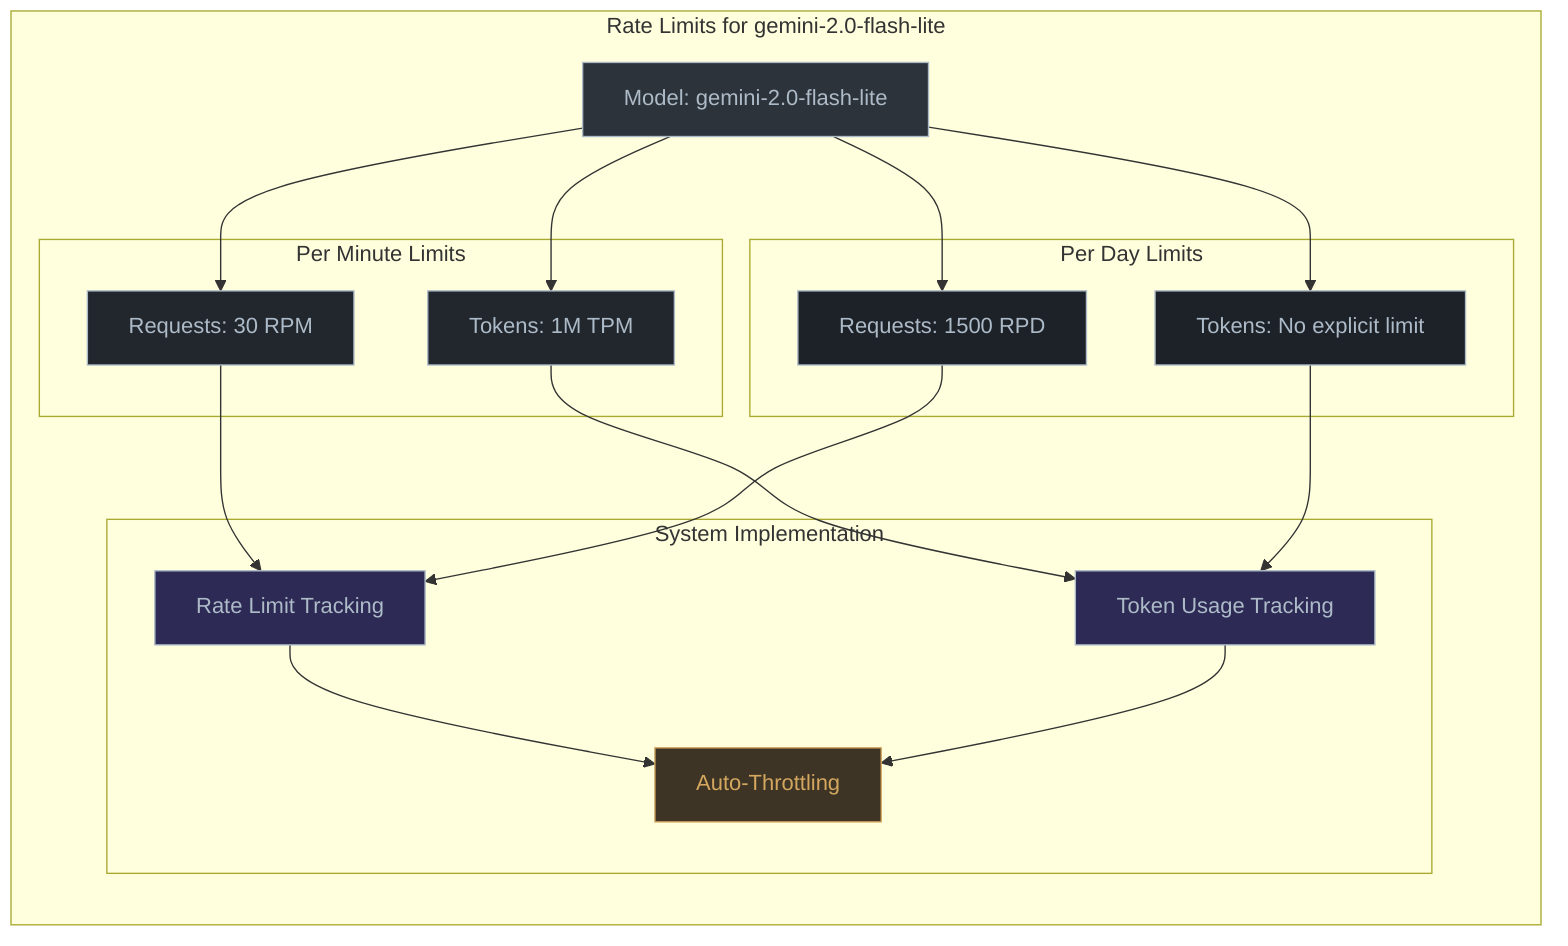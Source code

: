 graph TB
    subgraph "Rate Limits for gemini-2.0-flash-lite"
        direction TB
        A[Model: gemini-2.0-flash-lite]
        
        subgraph "Per Minute Limits"
            B[Requests: 30 RPM]
            C[Tokens: 1M TPM]
        end
        
        subgraph "Per Day Limits"
            D[Requests: 1500 RPD]
            E[Tokens: No explicit limit]
        end
        
        A --> B
        A --> C
        A --> D
        A --> E

        subgraph "System Implementation"
            F[Rate Limit Tracking]
            G[Token Usage Tracking]
            H[Auto-Throttling]
        end

        B --> F
        C --> G
        D --> F
        E --> G
        F --> H
        G --> H
    end

    style A fill:#2d333b,stroke:#adbac7,stroke-width:1px,color:#adbac7
    style B fill:#22272e,stroke:#adbac7,stroke-width:1px,color:#adbac7
    style C fill:#22272e,stroke:#adbac7,stroke-width:1px,color:#adbac7
    style D fill:#1d2229,stroke:#adbac7,stroke-width:1px,color:#adbac7
    style E fill:#1d2229,stroke:#adbac7,stroke-width:1px,color:#adbac7
    style F fill:#2d2b55,stroke:#adbac7,stroke-width:1px,color:#adbac7
    style G fill:#2d2b55,stroke:#adbac7,stroke-width:1px,color:#adbac7
    style H fill:#3e3426,stroke:#d4a75f,stroke-width:1px,color:#d4a75f
